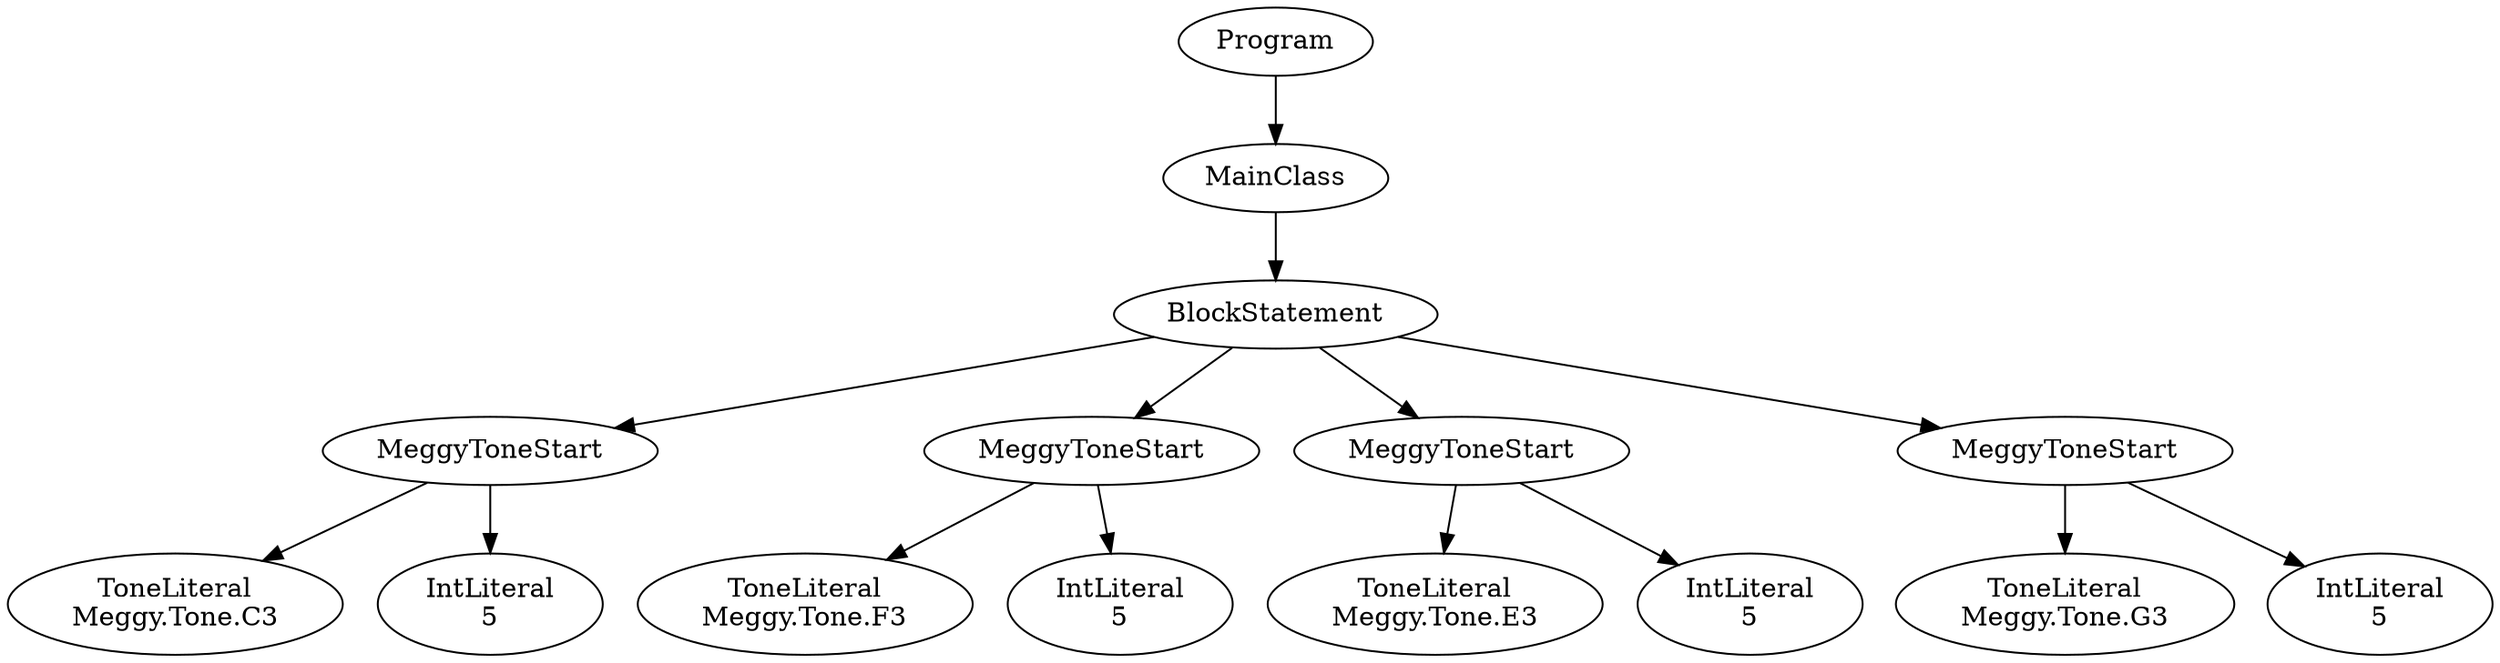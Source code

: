 digraph ASTGraph {
0 [ label="Program" ];
1 [ label="MainClass" ];
0 -> 1
2 [ label="BlockStatement" ];
1 -> 2
3 [ label="MeggyToneStart" ];
2 -> 3
4 [ label="ToneLiteral\nMeggy.Tone.C3" ];
3 -> 4
5 [ label="IntLiteral\n5" ];
3 -> 5
6 [ label="MeggyToneStart" ];
2 -> 6
7 [ label="ToneLiteral\nMeggy.Tone.F3" ];
6 -> 7
8 [ label="IntLiteral\n5" ];
6 -> 8
9 [ label="MeggyToneStart" ];
2 -> 9
10 [ label="ToneLiteral\nMeggy.Tone.E3" ];
9 -> 10
11 [ label="IntLiteral\n5" ];
9 -> 11
12 [ label="MeggyToneStart" ];
2 -> 12
13 [ label="ToneLiteral\nMeggy.Tone.G3" ];
12 -> 13
14 [ label="IntLiteral\n5" ];
12 -> 14
}
